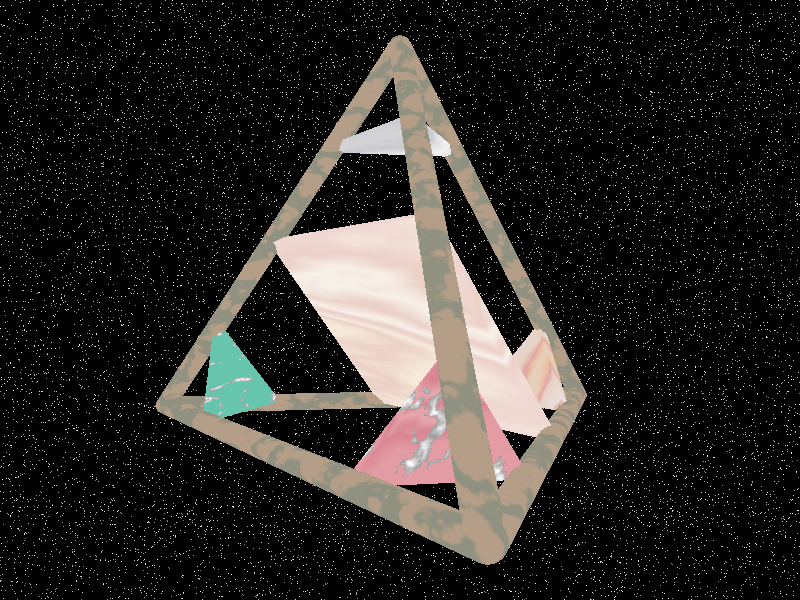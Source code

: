 
/**************************************************************************
 *                                                                        *
 *  Regina - A Normal Surface Theory Calculator                           *
 *                                                                        *
 *  Copyright (c) 1999-2011, Ben Burton                                   *
 *  For further details contact Ben Burton (bab@debian.org).              *
 *                                                                        *
 *  This program is free software; you can redistribute it and/or         *
 *  modify it under the terms of the GNU General Public License as        *
 *  published by the Free Software Foundation; either version 2 of the    *
 *  License, or (at your option) any later version.                       *
 *                                                                        *
 *  This program is distributed in the hope that it will be useful, but   *
 *  WITHOUT ANY WARRANTY; without even the implied warranty of            *
 *  MERCHANTABILITY or FITNESS FOR A PARTICULAR PURPOSE.  See the GNU     *
 *  General Public License for more details.                              *
 *                                                                        *
 *  You should have received a copy of the GNU General Public             *
 *  License along with this program; if not, write to the Free            *
 *  Software Foundation, Inc., 51 Franklin St, Fifth Floor, Boston,       *
 *  MA 02110-1301, USA.                                                   *
 *                                                                        *
 **************************************************************************/

/* end stub */

#include "colors.inc"
#include "textures.inc"
#include "stones.inc"

#declare Sheet1 = color rgbt <0, 5, 0, 0.95>;
#declare Sheet2 = color rgbt <5, 0, 0, 0.95>;
#declare Sheet3 = color rgbt <0, 0, 5, 0.95>;
#declare All = color rgb <3,0,6>;

#declare loc = <4, 0.6, 0.2>;

camera {
	location loc
	sky <0,0,1>
	look_at <0, 0, 0.2>
}

plane {
	-loc, 4.1
	texture { Starfield }
}

light_source {
	<4, 1, 0.4>
	color White
}	
light_source {
	<3, 4, 0.4>
	color White
}
light_source {
	<4, -3, 0.4>
	color White
}
light_source {
	<-4, 3, 0.4>
	color White
}
light_source {
	<0, -4, 0.4>
	color White
}
light_source {
	<-4, 4, 0.4>
	color White
}

#declare root2 = 1.4142136;
#declare root3 = 1.7320508;
#declare a = <2, 0, -root2 / 2>;
#declare b = <-1, root3, -root2 / 2>;
#declare c = <-1, -root3, -root2 / 2>;
#declare d = <0, 0, 3 * root2 / 2>;
#declare tetthickness = 0.075;

#declare tetskeleton = union {
	cylinder { a, b, tetthickness }
	cylinder { b, c, tetthickness }
	cylinder { c, d, tetthickness }
	cylinder { d, a, tetthickness }
	cylinder { a, c, tetthickness }
	cylinder { b, d, tetthickness }
	sphere { a, tetthickness }
	sphere { b, tetthickness }
	sphere { c, tetthickness }
	sphere { d, tetthickness }
}

#declare tridisc = prism {
	linear_sweep linear_spline
	-tetthickness/2, tetthickness/2,
	4,
	<0.5, 0>, <-0.25, root3/4>, <-0.25, -root3/4>, <0.5, 0>
}

#declare trid = object {
	tridisc
	rotate <-90, 0, 0>
	translate <0, 0, root2>
}

#declare tria = object {
	tridisc
	rotate <-90, 0, 0>
	translate <0, 0, root2>
	rotate <0, 0, 180>
	rotate <0, 109.47122, 0>
}

#declare trib = object {
	tridisc
	rotate <-90, 0, 0>
	translate <0, 0, root2>
	rotate <0, 0, 180>
	rotate <0, 109.47122, 0>
	rotate <0, 0, 120>
}

#declare tric = object {
	tridisc
	rotate <-90, 0, 0>
	translate <0, 0, root2>
	rotate <0, 0, 180>
	rotate <0, 109.47122, 0>
	rotate <0, 0, 240>
}

#declare quaddisc = prism {
	linear_sweep linear_spline
	-tetthickness/2, tetthickness/2,
	5,
	<root3/2, root3/2>, <root3/2, -root3/2>, <-root3/2, -root3/2>,
	<-root3/2, root3/2>, <root3/2, root3/2>
}

#declare quadabcd = object {
	quaddisc
	rotate <35.26439, 0, 0>
	rotate <0, 0, 30>
	pigment { Blue }
}

#declare quadacbd = object {
	quaddisc
	rotate <35.26439, 0, 0>
	rotate <0, 0, 30>
	rotate <0, 0, 120>
	pigment { Blue }
}

#declare quadadbc = object {
	quaddisc
	rotate <35.26439, 0, 0>
	rotate <0, 0, 30>
	rotate <0, 0, 240>
	pigment { Blue }
}

#declare everything = union {
	object {
		tetskeleton
		texture { T_Stone20 } // Brown = 20
	}
	
	object {
		tria
		texture { T_Stone21 } // Red = 21
	}
	
	object {
		trib
		texture { T_Stone18 } // Green = 18
	}
	
	object {
		tric
		texture { T_Stone23 } // Orange = 23
	}
	
	object {
		trid
		texture { T_Stone13 } // Blue = 13
	}
	
	object {
		quadacbd
		texture { T_Stone12 } // Pink = 12
	}
}

object {
	everything
	scale <1,1,0.9>
}


